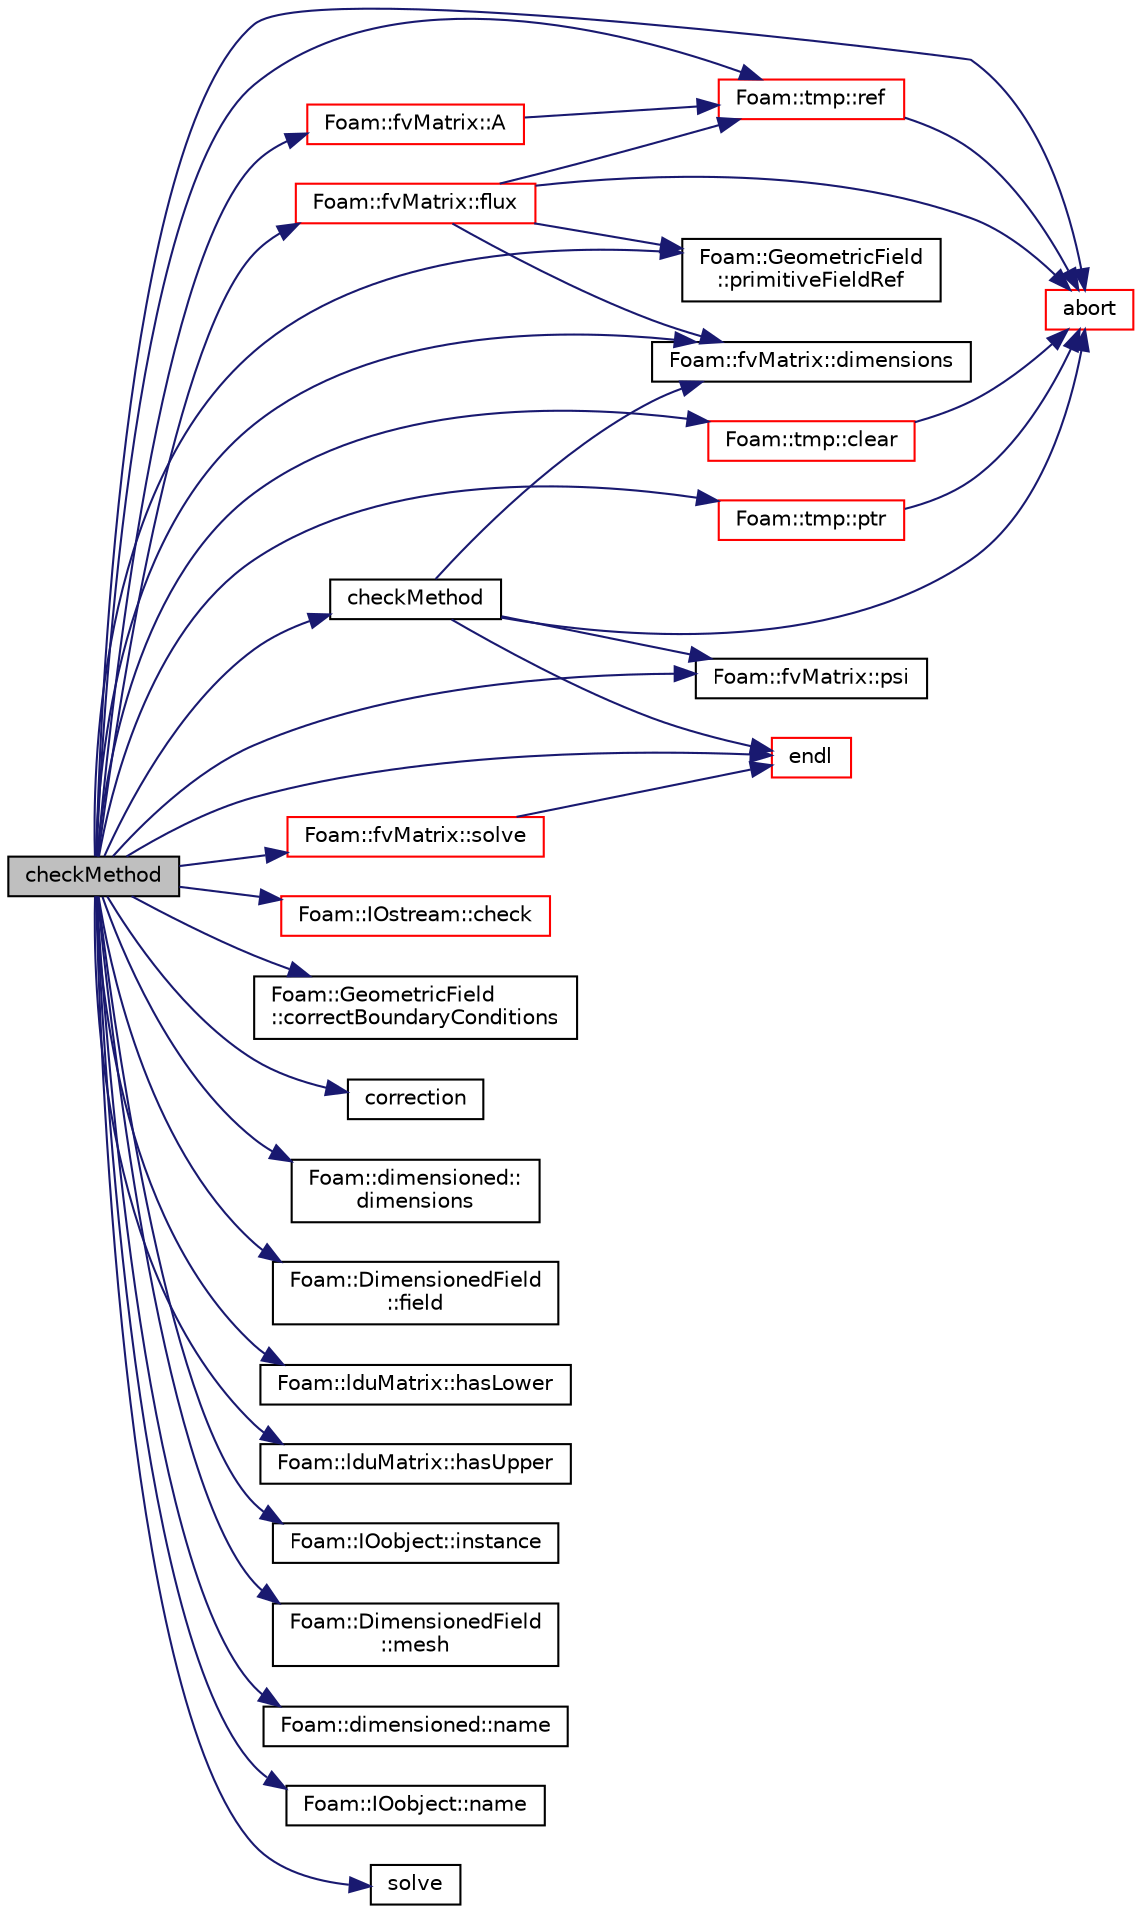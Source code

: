 digraph "checkMethod"
{
  bgcolor="transparent";
  edge [fontname="Helvetica",fontsize="10",labelfontname="Helvetica",labelfontsize="10"];
  node [fontname="Helvetica",fontsize="10",shape=record];
  rankdir="LR";
  Node1 [label="checkMethod",height=0.2,width=0.4,color="black", fillcolor="grey75", style="filled", fontcolor="black"];
  Node1 -> Node2 [color="midnightblue",fontsize="10",style="solid",fontname="Helvetica"];
  Node2 [label="Foam::fvMatrix::A",height=0.2,width=0.4,color="red",URL="$a00891.html#acb48c770cccad36df7cc8e0b81356294",tooltip="Return the central coefficient. "];
  Node2 -> Node3 [color="midnightblue",fontsize="10",style="solid",fontname="Helvetica"];
  Node3 [label="Foam::tmp::ref",height=0.2,width=0.4,color="red",URL="$a02713.html#a355da090b61b5b48e7435dec5942b7e9",tooltip="Return non-const reference or generate a fatal error. "];
  Node3 -> Node4 [color="midnightblue",fontsize="10",style="solid",fontname="Helvetica"];
  Node4 [label="abort",height=0.2,width=0.4,color="red",URL="$a10936.html#a447107a607d03e417307c203fa5fb44b"];
  Node1 -> Node4 [color="midnightblue",fontsize="10",style="solid",fontname="Helvetica"];
  Node1 -> Node5 [color="midnightblue",fontsize="10",style="solid",fontname="Helvetica"];
  Node5 [label="Foam::IOstream::check",height=0.2,width=0.4,color="red",URL="$a01209.html#af85c845c01b78192c2f5302a271d153d",tooltip="Check IOstream status for given operation. "];
  Node1 -> Node6 [color="midnightblue",fontsize="10",style="solid",fontname="Helvetica"];
  Node6 [label="checkMethod",height=0.2,width=0.4,color="black",URL="$a10936.html#a656fbda275eb1aaf53a9b1df97a5743c"];
  Node6 -> Node4 [color="midnightblue",fontsize="10",style="solid",fontname="Helvetica"];
  Node6 -> Node7 [color="midnightblue",fontsize="10",style="solid",fontname="Helvetica"];
  Node7 [label="Foam::fvMatrix::dimensions",height=0.2,width=0.4,color="black",URL="$a00891.html#a05cb9bdb503035d8ab9d5971af03deb1"];
  Node6 -> Node8 [color="midnightblue",fontsize="10",style="solid",fontname="Helvetica"];
  Node8 [label="endl",height=0.2,width=0.4,color="red",URL="$a10936.html#a2db8fe02a0d3909e9351bb4275b23ce4",tooltip="Add newline and flush stream. "];
  Node6 -> Node9 [color="midnightblue",fontsize="10",style="solid",fontname="Helvetica"];
  Node9 [label="Foam::fvMatrix::psi",height=0.2,width=0.4,color="black",URL="$a00891.html#a57bd59e9c54833774641fd197eb3964a"];
  Node1 -> Node10 [color="midnightblue",fontsize="10",style="solid",fontname="Helvetica"];
  Node10 [label="Foam::tmp::clear",height=0.2,width=0.4,color="red",URL="$a02713.html#a5b0c20bea8c40bf73b3160cb1e0da350",tooltip="If object pointer points to valid object: "];
  Node10 -> Node4 [color="midnightblue",fontsize="10",style="solid",fontname="Helvetica"];
  Node1 -> Node11 [color="midnightblue",fontsize="10",style="solid",fontname="Helvetica"];
  Node11 [label="Foam::GeometricField\l::correctBoundaryConditions",height=0.2,width=0.4,color="black",URL="$a00937.html#acaf6878ef900e593c4b20812f1b567d6",tooltip="Correct boundary field. "];
  Node1 -> Node12 [color="midnightblue",fontsize="10",style="solid",fontname="Helvetica"];
  Node12 [label="correction",height=0.2,width=0.4,color="black",URL="$a10936.html#aa5166e83cc970d681cdb0246482047e8",tooltip="Return the correction form of the given matrix. "];
  Node1 -> Node13 [color="midnightblue",fontsize="10",style="solid",fontname="Helvetica"];
  Node13 [label="Foam::dimensioned::\ldimensions",height=0.2,width=0.4,color="black",URL="$a00540.html#a6098093e7de06370342a85cfae8b31f5",tooltip="Return const reference to dimensions. "];
  Node1 -> Node7 [color="midnightblue",fontsize="10",style="solid",fontname="Helvetica"];
  Node1 -> Node8 [color="midnightblue",fontsize="10",style="solid",fontname="Helvetica"];
  Node1 -> Node14 [color="midnightblue",fontsize="10",style="solid",fontname="Helvetica"];
  Node14 [label="Foam::DimensionedField\l::field",height=0.2,width=0.4,color="black",URL="$a00541.html#aadc89ab213336caf65c6c3c8bf2c9d41"];
  Node1 -> Node15 [color="midnightblue",fontsize="10",style="solid",fontname="Helvetica"];
  Node15 [label="Foam::fvMatrix::flux",height=0.2,width=0.4,color="red",URL="$a00891.html#a5e4227643f4fd605147b872caf525f1f",tooltip="Return the face-flux field from the matrix. "];
  Node15 -> Node4 [color="midnightblue",fontsize="10",style="solid",fontname="Helvetica"];
  Node15 -> Node7 [color="midnightblue",fontsize="10",style="solid",fontname="Helvetica"];
  Node15 -> Node3 [color="midnightblue",fontsize="10",style="solid",fontname="Helvetica"];
  Node15 -> Node16 [color="midnightblue",fontsize="10",style="solid",fontname="Helvetica"];
  Node16 [label="Foam::GeometricField\l::primitiveFieldRef",height=0.2,width=0.4,color="black",URL="$a00937.html#a1c19f056796aa3c294dccefee1f7d26d",tooltip="Return a reference to the internal field. "];
  Node1 -> Node17 [color="midnightblue",fontsize="10",style="solid",fontname="Helvetica"];
  Node17 [label="Foam::lduMatrix::hasLower",height=0.2,width=0.4,color="black",URL="$a01311.html#ab0863ea65ba998132a180c73e9a5afff"];
  Node1 -> Node18 [color="midnightblue",fontsize="10",style="solid",fontname="Helvetica"];
  Node18 [label="Foam::lduMatrix::hasUpper",height=0.2,width=0.4,color="black",URL="$a01311.html#ad074f554bd3a31420e7dca6a96be1037"];
  Node1 -> Node19 [color="midnightblue",fontsize="10",style="solid",fontname="Helvetica"];
  Node19 [label="Foam::IOobject::instance",height=0.2,width=0.4,color="black",URL="$a01203.html#a927868ca22fb186135659bc0acadd47b"];
  Node1 -> Node20 [color="midnightblue",fontsize="10",style="solid",fontname="Helvetica"];
  Node20 [label="Foam::DimensionedField\l::mesh",height=0.2,width=0.4,color="black",URL="$a00541.html#abdefa6904b53f35c49185ee1cb3d1800",tooltip="Return mesh. "];
  Node1 -> Node21 [color="midnightblue",fontsize="10",style="solid",fontname="Helvetica"];
  Node21 [label="Foam::dimensioned::name",height=0.2,width=0.4,color="black",URL="$a00540.html#a6d60057c26042eaf7fa1b3b6fb07b582",tooltip="Return const reference to name. "];
  Node1 -> Node22 [color="midnightblue",fontsize="10",style="solid",fontname="Helvetica"];
  Node22 [label="Foam::IOobject::name",height=0.2,width=0.4,color="black",URL="$a01203.html#a75b72488d2e82151b025744974919d5d",tooltip="Return name. "];
  Node1 -> Node16 [color="midnightblue",fontsize="10",style="solid",fontname="Helvetica"];
  Node1 -> Node9 [color="midnightblue",fontsize="10",style="solid",fontname="Helvetica"];
  Node1 -> Node23 [color="midnightblue",fontsize="10",style="solid",fontname="Helvetica"];
  Node23 [label="Foam::tmp::ptr",height=0.2,width=0.4,color="red",URL="$a02713.html#ae945b04459fc65065e2f0982b0b549f0",tooltip="Return tmp pointer for reuse. "];
  Node23 -> Node4 [color="midnightblue",fontsize="10",style="solid",fontname="Helvetica"];
  Node1 -> Node3 [color="midnightblue",fontsize="10",style="solid",fontname="Helvetica"];
  Node1 -> Node24 [color="midnightblue",fontsize="10",style="solid",fontname="Helvetica"];
  Node24 [label="Foam::fvMatrix::solve",height=0.2,width=0.4,color="red",URL="$a00891.html#a0966e44d9a6bc12663a0d60e8e038307",tooltip="Solve segregated or coupled returning the solution statistics. "];
  Node24 -> Node8 [color="midnightblue",fontsize="10",style="solid",fontname="Helvetica"];
  Node1 -> Node25 [color="midnightblue",fontsize="10",style="solid",fontname="Helvetica"];
  Node25 [label="solve",height=0.2,width=0.4,color="black",URL="$a10936.html#a8d0243cca6dbaab978da0126875aa319",tooltip="Solve returning the solution statistics given convergence tolerance. "];
}
